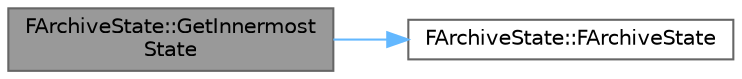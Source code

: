 digraph "FArchiveState::GetInnermostState"
{
 // INTERACTIVE_SVG=YES
 // LATEX_PDF_SIZE
  bgcolor="transparent";
  edge [fontname=Helvetica,fontsize=10,labelfontname=Helvetica,labelfontsize=10];
  node [fontname=Helvetica,fontsize=10,shape=box,height=0.2,width=0.4];
  rankdir="LR";
  Node1 [id="Node000001",label="FArchiveState::GetInnermost\lState",height=0.2,width=0.4,color="gray40", fillcolor="grey60", style="filled", fontcolor="black",tooltip="Returns lowest level archive state, proxy archives will override this."];
  Node1 -> Node2 [id="edge1_Node000001_Node000002",color="steelblue1",style="solid",tooltip=" "];
  Node2 [id="Node000002",label="FArchiveState::FArchiveState",height=0.2,width=0.4,color="grey40", fillcolor="white", style="filled",URL="$d8/dea/structFArchiveState.html#a7af1279236a6b442faba05a1a47c5d4f",tooltip=" "];
}
